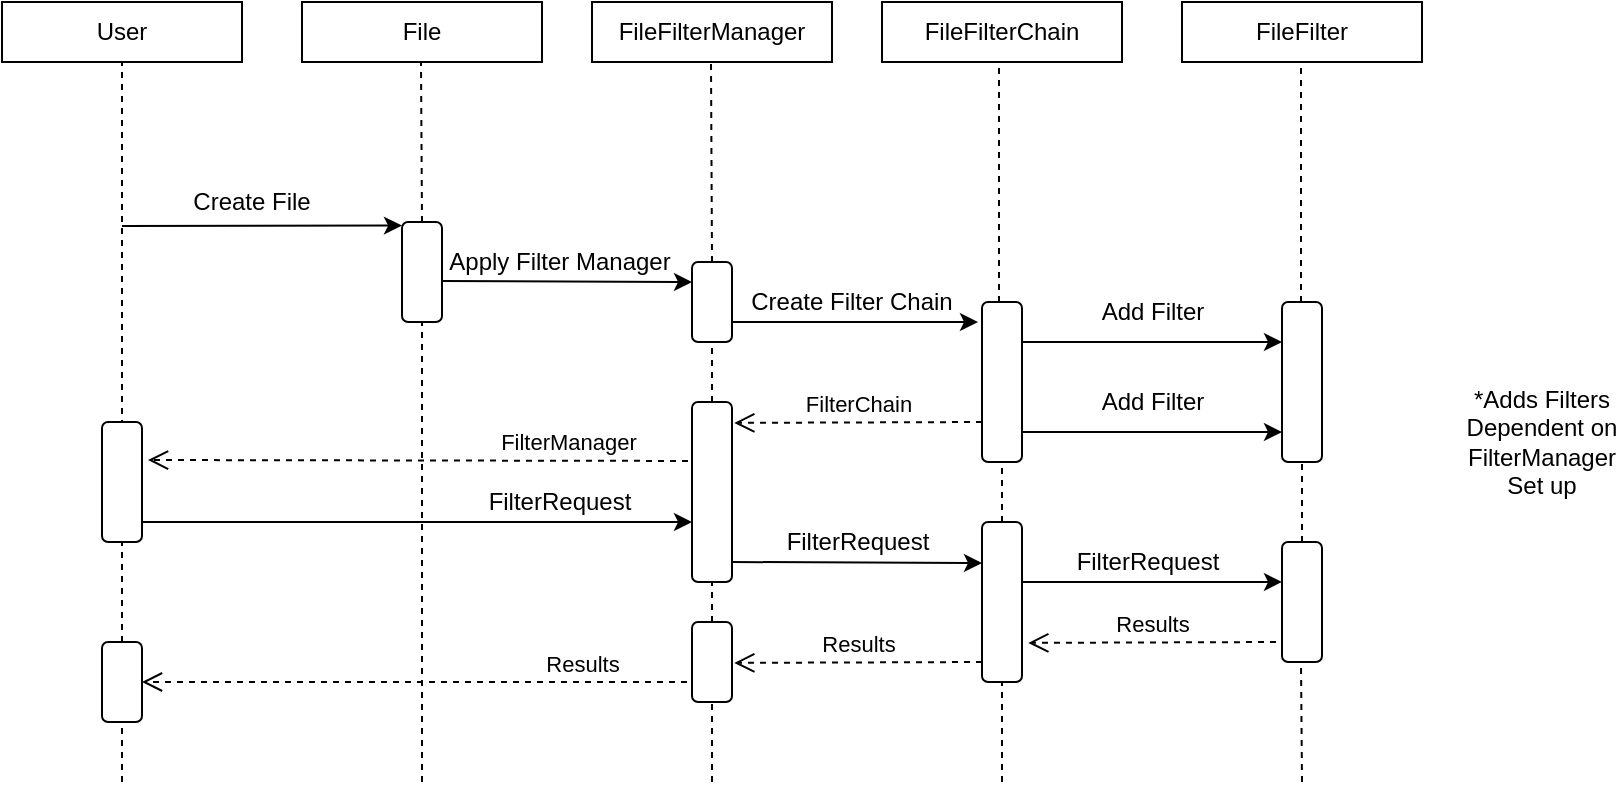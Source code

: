 <mxfile version="12.2.6" type="device" pages="1"><diagram id="MGRykEQ63KWW4tleWlHp" name="Page-1"><mxGraphModel dx="1408" dy="699" grid="1" gridSize="10" guides="1" tooltips="1" connect="1" arrows="1" fold="1" page="1" pageScale="1" pageWidth="850" pageHeight="1100" math="0" shadow="0"><root><mxCell id="0"/><mxCell id="1" parent="0"/><mxCell id="A0_MfAs6KifEhSFCkFmm-1" value="" style="rounded=0;whiteSpace=wrap;html=1;" vertex="1" parent="1"><mxGeometry x="10" y="10" width="120" height="30" as="geometry"/></mxCell><mxCell id="A0_MfAs6KifEhSFCkFmm-2" value="User" style="text;html=1;strokeColor=none;fillColor=none;align=center;verticalAlign=middle;whiteSpace=wrap;rounded=0;" vertex="1" parent="1"><mxGeometry x="50" y="15" width="40" height="20" as="geometry"/></mxCell><mxCell id="A0_MfAs6KifEhSFCkFmm-4" value="" style="rounded=0;whiteSpace=wrap;html=1;" vertex="1" parent="1"><mxGeometry x="450" y="10" width="120" height="30" as="geometry"/></mxCell><mxCell id="A0_MfAs6KifEhSFCkFmm-5" value="FileFilterChain" style="text;html=1;strokeColor=none;fillColor=none;align=center;verticalAlign=middle;whiteSpace=wrap;rounded=0;" vertex="1" parent="1"><mxGeometry x="490" y="15" width="40" height="20" as="geometry"/></mxCell><mxCell id="A0_MfAs6KifEhSFCkFmm-6" value="" style="rounded=0;whiteSpace=wrap;html=1;" vertex="1" parent="1"><mxGeometry x="305" y="10" width="120" height="30" as="geometry"/></mxCell><mxCell id="A0_MfAs6KifEhSFCkFmm-7" value="FileFilterManager" style="text;html=1;strokeColor=none;fillColor=none;align=center;verticalAlign=middle;whiteSpace=wrap;rounded=0;" vertex="1" parent="1"><mxGeometry x="345" y="15" width="40" height="20" as="geometry"/></mxCell><mxCell id="A0_MfAs6KifEhSFCkFmm-10" value="" style="rounded=0;whiteSpace=wrap;html=1;" vertex="1" parent="1"><mxGeometry x="600" y="10" width="120" height="30" as="geometry"/></mxCell><mxCell id="A0_MfAs6KifEhSFCkFmm-11" value="FileFilter" style="text;html=1;strokeColor=none;fillColor=none;align=center;verticalAlign=middle;whiteSpace=wrap;rounded=0;" vertex="1" parent="1"><mxGeometry x="640" y="15" width="40" height="20" as="geometry"/></mxCell><mxCell id="A0_MfAs6KifEhSFCkFmm-12" value="" style="endArrow=none;dashed=1;html=1;entryX=0.5;entryY=1;entryDx=0;entryDy=0;exitX=0.5;exitY=0;exitDx=0;exitDy=0;" edge="1" parent="1" source="A0_MfAs6KifEhSFCkFmm-86" target="A0_MfAs6KifEhSFCkFmm-1"><mxGeometry width="50" height="50" relative="1" as="geometry"><mxPoint x="90" y="300" as="sourcePoint"/><mxPoint x="60" y="60" as="targetPoint"/></mxGeometry></mxCell><mxCell id="A0_MfAs6KifEhSFCkFmm-13" value="" style="endArrow=classic;html=1;entryX=0;entryY=0.036;entryDx=0;entryDy=0;entryPerimeter=0;" edge="1" parent="1" target="A0_MfAs6KifEhSFCkFmm-22"><mxGeometry width="50" height="50" relative="1" as="geometry"><mxPoint x="70" y="122" as="sourcePoint"/><mxPoint x="190" y="120" as="targetPoint"/></mxGeometry></mxCell><mxCell id="A0_MfAs6KifEhSFCkFmm-14" value="Create File" style="text;html=1;strokeColor=none;fillColor=none;align=center;verticalAlign=middle;whiteSpace=wrap;rounded=0;" vertex="1" parent="1"><mxGeometry x="100" y="100" width="70" height="20" as="geometry"/></mxCell><mxCell id="A0_MfAs6KifEhSFCkFmm-15" value="" style="rounded=0;whiteSpace=wrap;html=1;" vertex="1" parent="1"><mxGeometry x="160" y="10" width="120" height="30" as="geometry"/></mxCell><mxCell id="A0_MfAs6KifEhSFCkFmm-16" value="File" style="text;html=1;strokeColor=none;fillColor=none;align=center;verticalAlign=middle;whiteSpace=wrap;rounded=0;" vertex="1" parent="1"><mxGeometry x="200" y="15" width="40" height="20" as="geometry"/></mxCell><mxCell id="A0_MfAs6KifEhSFCkFmm-17" value="" style="endArrow=none;dashed=1;html=1;entryX=0.5;entryY=1;entryDx=0;entryDy=0;exitX=0.5;exitY=0;exitDx=0;exitDy=0;" edge="1" parent="1" source="A0_MfAs6KifEhSFCkFmm-22"><mxGeometry width="50" height="50" relative="1" as="geometry"><mxPoint x="220" y="110" as="sourcePoint"/><mxPoint x="219.5" y="40" as="targetPoint"/></mxGeometry></mxCell><mxCell id="A0_MfAs6KifEhSFCkFmm-18" value="" style="endArrow=none;dashed=1;html=1;entryX=0.5;entryY=1;entryDx=0;entryDy=0;" edge="1" parent="1"><mxGeometry width="50" height="50" relative="1" as="geometry"><mxPoint x="365" y="140" as="sourcePoint"/><mxPoint x="364.5" y="40" as="targetPoint"/></mxGeometry></mxCell><mxCell id="A0_MfAs6KifEhSFCkFmm-20" value="" style="endArrow=none;dashed=1;html=1;entryX=0.5;entryY=1;entryDx=0;entryDy=0;" edge="1" parent="1"><mxGeometry width="50" height="50" relative="1" as="geometry"><mxPoint x="508.5" y="160" as="sourcePoint"/><mxPoint x="508.5" y="40" as="targetPoint"/></mxGeometry></mxCell><mxCell id="A0_MfAs6KifEhSFCkFmm-21" value="" style="endArrow=none;dashed=1;html=1;entryX=0.5;entryY=1;entryDx=0;entryDy=0;" edge="1" parent="1"><mxGeometry width="50" height="50" relative="1" as="geometry"><mxPoint x="659.5" y="160" as="sourcePoint"/><mxPoint x="659.5" y="40" as="targetPoint"/></mxGeometry></mxCell><mxCell id="A0_MfAs6KifEhSFCkFmm-22" value="" style="rounded=1;whiteSpace=wrap;html=1;" vertex="1" parent="1"><mxGeometry x="210" y="120" width="20" height="50" as="geometry"/></mxCell><mxCell id="A0_MfAs6KifEhSFCkFmm-23" value="" style="endArrow=classic;html=1;entryX=0;entryY=0.25;entryDx=0;entryDy=0;" edge="1" parent="1" target="A0_MfAs6KifEhSFCkFmm-25"><mxGeometry width="50" height="50" relative="1" as="geometry"><mxPoint x="230" y="149.5" as="sourcePoint"/><mxPoint x="350" y="150" as="targetPoint"/></mxGeometry></mxCell><mxCell id="A0_MfAs6KifEhSFCkFmm-24" value="Apply Filter Manager" style="text;html=1;strokeColor=none;fillColor=none;align=center;verticalAlign=middle;whiteSpace=wrap;rounded=0;" vertex="1" parent="1"><mxGeometry x="229.5" y="130" width="118" height="20" as="geometry"/></mxCell><mxCell id="A0_MfAs6KifEhSFCkFmm-25" value="" style="rounded=1;whiteSpace=wrap;html=1;" vertex="1" parent="1"><mxGeometry x="355" y="140" width="20" height="40" as="geometry"/></mxCell><mxCell id="A0_MfAs6KifEhSFCkFmm-26" value="" style="endArrow=classic;html=1;" edge="1" parent="1"><mxGeometry width="50" height="50" relative="1" as="geometry"><mxPoint x="375" y="170" as="sourcePoint"/><mxPoint x="498" y="170" as="targetPoint"/></mxGeometry></mxCell><mxCell id="A0_MfAs6KifEhSFCkFmm-32" value="" style="rounded=1;whiteSpace=wrap;html=1;" vertex="1" parent="1"><mxGeometry x="500" y="160" width="20" height="80" as="geometry"/></mxCell><mxCell id="A0_MfAs6KifEhSFCkFmm-33" value="Create Filter Chain" style="text;html=1;strokeColor=none;fillColor=none;align=center;verticalAlign=middle;whiteSpace=wrap;rounded=0;" vertex="1" parent="1"><mxGeometry x="380" y="150" width="110" height="20" as="geometry"/></mxCell><mxCell id="A0_MfAs6KifEhSFCkFmm-36" value="" style="endArrow=classic;html=1;entryX=0;entryY=0.25;entryDx=0;entryDy=0;" edge="1" parent="1" target="A0_MfAs6KifEhSFCkFmm-37"><mxGeometry width="50" height="50" relative="1" as="geometry"><mxPoint x="520" y="180" as="sourcePoint"/><mxPoint x="645" y="180" as="targetPoint"/></mxGeometry></mxCell><mxCell id="A0_MfAs6KifEhSFCkFmm-37" value="" style="rounded=1;whiteSpace=wrap;html=1;" vertex="1" parent="1"><mxGeometry x="650" y="160" width="20" height="80" as="geometry"/></mxCell><mxCell id="A0_MfAs6KifEhSFCkFmm-40" value="Add Filter" style="text;html=1;strokeColor=none;fillColor=none;align=center;verticalAlign=middle;whiteSpace=wrap;rounded=0;" vertex="1" parent="1"><mxGeometry x="557.5" y="155" width="55" height="20" as="geometry"/></mxCell><mxCell id="A0_MfAs6KifEhSFCkFmm-46" value="*Adds Filters Dependent on FilterManager Set up" style="text;html=1;strokeColor=none;fillColor=none;align=center;verticalAlign=middle;whiteSpace=wrap;rounded=0;" vertex="1" parent="1"><mxGeometry x="740" y="190" width="80" height="80" as="geometry"/></mxCell><mxCell id="A0_MfAs6KifEhSFCkFmm-47" value="" style="endArrow=classic;html=1;entryX=0;entryY=0.5;entryDx=0;entryDy=0;" edge="1" parent="1"><mxGeometry width="50" height="50" relative="1" as="geometry"><mxPoint x="520" y="225" as="sourcePoint"/><mxPoint x="650" y="225" as="targetPoint"/></mxGeometry></mxCell><mxCell id="A0_MfAs6KifEhSFCkFmm-48" value="Add Filter" style="text;html=1;strokeColor=none;fillColor=none;align=center;verticalAlign=middle;whiteSpace=wrap;rounded=0;" vertex="1" parent="1"><mxGeometry x="557.5" y="200" width="55" height="20" as="geometry"/></mxCell><mxCell id="A0_MfAs6KifEhSFCkFmm-51" value="" style="endArrow=none;dashed=1;html=1;entryX=0.5;entryY=1;entryDx=0;entryDy=0;exitX=0.5;exitY=0;exitDx=0;exitDy=0;" edge="1" parent="1" source="A0_MfAs6KifEhSFCkFmm-60"><mxGeometry width="50" height="50" relative="1" as="geometry"><mxPoint x="365" y="240" as="sourcePoint"/><mxPoint x="365" y="180" as="targetPoint"/></mxGeometry></mxCell><mxCell id="A0_MfAs6KifEhSFCkFmm-52" value="FilterChain" style="html=1;verticalAlign=bottom;endArrow=open;dashed=1;endSize=8;entryX=1.057;entryY=0.116;entryDx=0;entryDy=0;entryPerimeter=0;" edge="1" parent="1" target="A0_MfAs6KifEhSFCkFmm-60"><mxGeometry relative="1" as="geometry"><mxPoint x="500" y="220" as="sourcePoint"/><mxPoint x="370" y="220" as="targetPoint"/></mxGeometry></mxCell><mxCell id="A0_MfAs6KifEhSFCkFmm-53" value="FilterManager" style="html=1;verticalAlign=bottom;endArrow=open;dashed=1;endSize=8;" edge="1" parent="1"><mxGeometry x="-0.491" relative="1" as="geometry"><mxPoint x="365" y="239.5" as="sourcePoint"/><mxPoint x="83" y="239" as="targetPoint"/><mxPoint as="offset"/></mxGeometry></mxCell><mxCell id="A0_MfAs6KifEhSFCkFmm-54" value="" style="endArrow=none;dashed=1;html=1;entryX=0.5;entryY=1;entryDx=0;entryDy=0;" edge="1" parent="1"><mxGeometry width="50" height="50" relative="1" as="geometry"><mxPoint x="220" y="400" as="sourcePoint"/><mxPoint x="220" y="170" as="targetPoint"/></mxGeometry></mxCell><mxCell id="A0_MfAs6KifEhSFCkFmm-55" value="" style="rounded=1;whiteSpace=wrap;html=1;" vertex="1" parent="1"><mxGeometry x="60" y="220" width="20" height="60" as="geometry"/></mxCell><mxCell id="A0_MfAs6KifEhSFCkFmm-59" value="" style="endArrow=classic;html=1;entryX=0;entryY=0.667;entryDx=0;entryDy=0;entryPerimeter=0;" edge="1" parent="1" target="A0_MfAs6KifEhSFCkFmm-60"><mxGeometry width="50" height="50" relative="1" as="geometry"><mxPoint x="80" y="270" as="sourcePoint"/><mxPoint x="350" y="270" as="targetPoint"/></mxGeometry></mxCell><mxCell id="A0_MfAs6KifEhSFCkFmm-60" value="" style="rounded=1;whiteSpace=wrap;html=1;" vertex="1" parent="1"><mxGeometry x="355" y="210" width="20" height="90" as="geometry"/></mxCell><mxCell id="A0_MfAs6KifEhSFCkFmm-68" value="FilterRequest" style="text;html=1;strokeColor=none;fillColor=none;align=center;verticalAlign=middle;whiteSpace=wrap;rounded=0;" vertex="1" parent="1"><mxGeometry x="248.5" y="250" width="80" height="20" as="geometry"/></mxCell><mxCell id="A0_MfAs6KifEhSFCkFmm-70" value="" style="endArrow=classic;html=1;" edge="1" parent="1"><mxGeometry width="50" height="50" relative="1" as="geometry"><mxPoint x="375" y="290" as="sourcePoint"/><mxPoint x="500" y="290.5" as="targetPoint"/></mxGeometry></mxCell><mxCell id="A0_MfAs6KifEhSFCkFmm-71" value="FilterRequest" style="text;html=1;strokeColor=none;fillColor=none;align=center;verticalAlign=middle;whiteSpace=wrap;rounded=0;" vertex="1" parent="1"><mxGeometry x="382.5" y="270" width="110" height="20" as="geometry"/></mxCell><mxCell id="A0_MfAs6KifEhSFCkFmm-72" value="" style="endArrow=classic;html=1;entryX=0;entryY=0.333;entryDx=0;entryDy=0;entryPerimeter=0;" edge="1" parent="1" target="A0_MfAs6KifEhSFCkFmm-75"><mxGeometry width="50" height="50" relative="1" as="geometry"><mxPoint x="520" y="300" as="sourcePoint"/><mxPoint x="645" y="300.5" as="targetPoint"/></mxGeometry></mxCell><mxCell id="A0_MfAs6KifEhSFCkFmm-73" value="FilterRequest" style="text;html=1;strokeColor=none;fillColor=none;align=center;verticalAlign=middle;whiteSpace=wrap;rounded=0;" vertex="1" parent="1"><mxGeometry x="527.5" y="280" width="110" height="20" as="geometry"/></mxCell><mxCell id="A0_MfAs6KifEhSFCkFmm-74" value="" style="endArrow=none;dashed=1;html=1;entryX=0.5;entryY=1;entryDx=0;entryDy=0;exitX=0.5;exitY=0;exitDx=0;exitDy=0;" edge="1" parent="1" source="A0_MfAs6KifEhSFCkFmm-75"><mxGeometry width="50" height="50" relative="1" as="geometry"><mxPoint x="660" y="270" as="sourcePoint"/><mxPoint x="660" y="240" as="targetPoint"/></mxGeometry></mxCell><mxCell id="A0_MfAs6KifEhSFCkFmm-75" value="" style="rounded=1;whiteSpace=wrap;html=1;" vertex="1" parent="1"><mxGeometry x="650" y="280" width="20" height="60" as="geometry"/></mxCell><mxCell id="A0_MfAs6KifEhSFCkFmm-76" value="" style="endArrow=none;dashed=1;html=1;" edge="1" parent="1"><mxGeometry width="50" height="50" relative="1" as="geometry"><mxPoint x="365" y="320" as="sourcePoint"/><mxPoint x="365" y="300" as="targetPoint"/></mxGeometry></mxCell><mxCell id="A0_MfAs6KifEhSFCkFmm-77" value="" style="endArrow=none;dashed=1;html=1;exitX=0.5;exitY=0;exitDx=0;exitDy=0;" edge="1" parent="1" source="A0_MfAs6KifEhSFCkFmm-82"><mxGeometry width="50" height="50" relative="1" as="geometry"><mxPoint x="510" y="260" as="sourcePoint"/><mxPoint x="510" y="240" as="targetPoint"/></mxGeometry></mxCell><mxCell id="A0_MfAs6KifEhSFCkFmm-78" value="" style="endArrow=none;dashed=1;html=1;" edge="1" parent="1"><mxGeometry width="50" height="50" relative="1" as="geometry"><mxPoint x="660" y="400" as="sourcePoint"/><mxPoint x="659.5" y="340" as="targetPoint"/></mxGeometry></mxCell><mxCell id="A0_MfAs6KifEhSFCkFmm-80" value="Results" style="html=1;verticalAlign=bottom;endArrow=open;dashed=1;endSize=8;entryX=1.057;entryY=0.116;entryDx=0;entryDy=0;entryPerimeter=0;" edge="1" parent="1"><mxGeometry relative="1" as="geometry"><mxPoint x="647" y="330" as="sourcePoint"/><mxPoint x="523.14" y="330.44" as="targetPoint"/></mxGeometry></mxCell><mxCell id="A0_MfAs6KifEhSFCkFmm-82" value="" style="rounded=1;whiteSpace=wrap;html=1;" vertex="1" parent="1"><mxGeometry x="500" y="270" width="20" height="80" as="geometry"/></mxCell><mxCell id="A0_MfAs6KifEhSFCkFmm-83" value="Results" style="html=1;verticalAlign=bottom;endArrow=open;dashed=1;endSize=8;entryX=1.057;entryY=0.116;entryDx=0;entryDy=0;entryPerimeter=0;" edge="1" parent="1"><mxGeometry relative="1" as="geometry"><mxPoint x="500" y="340" as="sourcePoint"/><mxPoint x="376.14" y="340.44" as="targetPoint"/></mxGeometry></mxCell><mxCell id="A0_MfAs6KifEhSFCkFmm-84" value="" style="rounded=1;whiteSpace=wrap;html=1;" vertex="1" parent="1"><mxGeometry x="355" y="320" width="20" height="40" as="geometry"/></mxCell><mxCell id="A0_MfAs6KifEhSFCkFmm-85" value="Results" style="html=1;verticalAlign=bottom;endArrow=open;dashed=1;endSize=8;entryX=1;entryY=0.5;entryDx=0;entryDy=0;" edge="1" parent="1" target="A0_MfAs6KifEhSFCkFmm-86"><mxGeometry x="-0.615" relative="1" as="geometry"><mxPoint x="352.5" y="350" as="sourcePoint"/><mxPoint x="228.64" y="350.44" as="targetPoint"/><mxPoint as="offset"/></mxGeometry></mxCell><mxCell id="A0_MfAs6KifEhSFCkFmm-86" value="" style="rounded=1;whiteSpace=wrap;html=1;" vertex="1" parent="1"><mxGeometry x="60" y="330" width="20" height="40" as="geometry"/></mxCell><mxCell id="A0_MfAs6KifEhSFCkFmm-88" value="" style="endArrow=none;dashed=1;html=1;" edge="1" parent="1"><mxGeometry width="50" height="50" relative="1" as="geometry"><mxPoint x="70" y="400" as="sourcePoint"/><mxPoint x="70" y="370" as="targetPoint"/></mxGeometry></mxCell><mxCell id="A0_MfAs6KifEhSFCkFmm-89" value="" style="endArrow=none;dashed=1;html=1;" edge="1" parent="1"><mxGeometry width="50" height="50" relative="1" as="geometry"><mxPoint x="365" y="400" as="sourcePoint"/><mxPoint x="365" y="360" as="targetPoint"/></mxGeometry></mxCell><mxCell id="A0_MfAs6KifEhSFCkFmm-90" value="" style="endArrow=none;dashed=1;html=1;" edge="1" parent="1"><mxGeometry width="50" height="50" relative="1" as="geometry"><mxPoint x="510" y="400" as="sourcePoint"/><mxPoint x="510" y="350" as="targetPoint"/></mxGeometry></mxCell></root></mxGraphModel></diagram></mxfile>